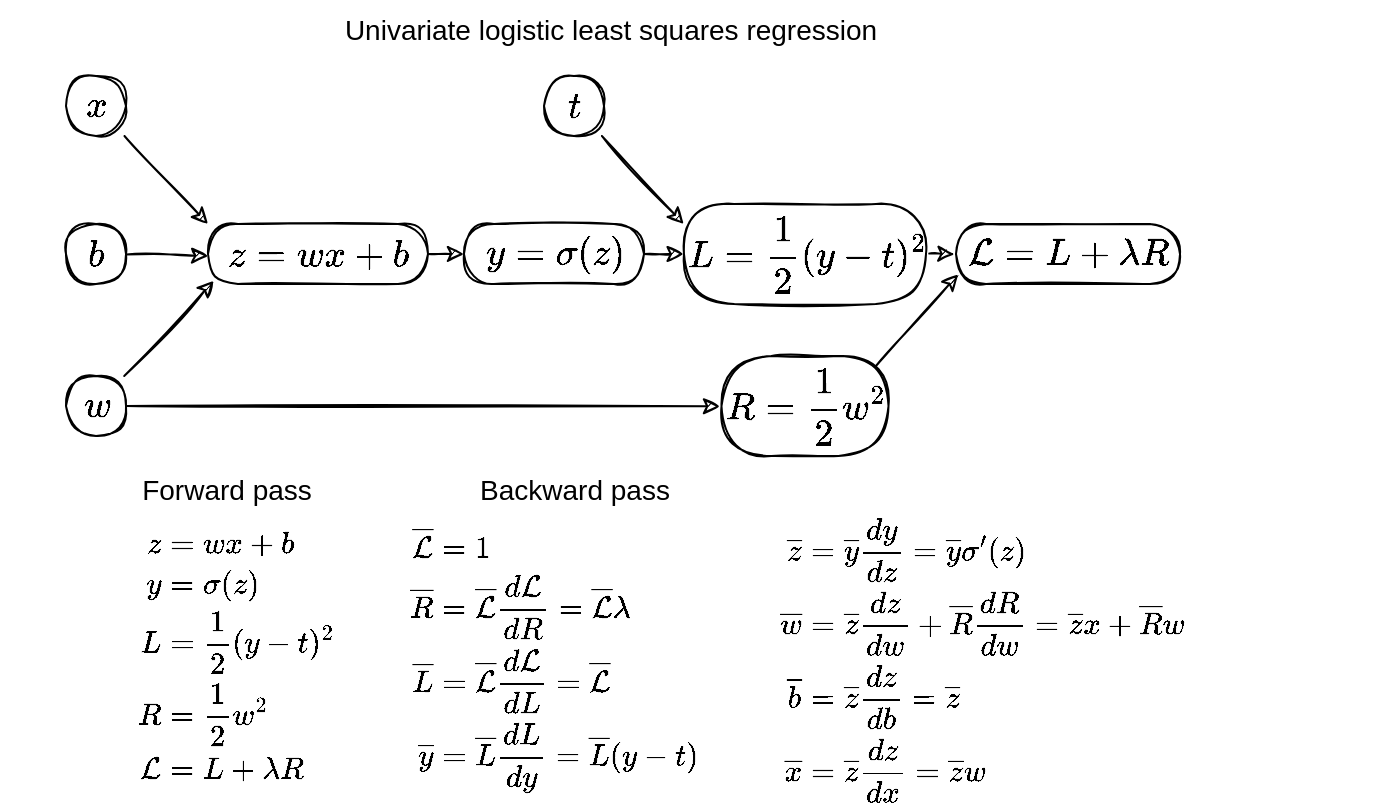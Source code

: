 <mxfile version="20.2.8" type="device"><diagram id="QDn_BlrHO55r5rmfHoRt" name="Page-1"><mxGraphModel dx="2071" dy="1462" grid="1" gridSize="10" guides="1" tooltips="1" connect="1" arrows="1" fold="1" page="1" pageScale="1" pageWidth="583" pageHeight="413" math="1" shadow="0"><root><mxCell id="0"/><mxCell id="1" parent="0"/><mxCell id="eVMmpQCGPnKIH-QmN2vH-2" value="Univariate logistic least squares regression" style="text;html=1;align=center;verticalAlign=middle;resizable=0;points=[];autosize=1;strokeColor=none;fillColor=none;fontSize=14;fontFamily=Helvetica;sketch=1;" parent="1" vertex="1"><mxGeometry x="147" width="290" height="30" as="geometry"/></mxCell><mxCell id="eVMmpQCGPnKIH-QmN2vH-14" style="edgeStyle=none;rounded=0;orthogonalLoop=1;jettySize=auto;html=1;fontFamily=Helvetica;fontSize=16;entryX=0.026;entryY=0.947;entryDx=0;entryDy=0;entryPerimeter=0;sketch=1;" parent="1" source="eVMmpQCGPnKIH-QmN2vH-4" target="eVMmpQCGPnKIH-QmN2vH-8" edge="1"><mxGeometry relative="1" as="geometry"/></mxCell><mxCell id="oLaaSfKUyIoGlFxmRTIS-3" style="edgeStyle=none;rounded=0;sketch=1;orthogonalLoop=1;jettySize=auto;html=1;entryX=0.003;entryY=0.503;entryDx=0;entryDy=0;entryPerimeter=0;fontFamily=Helvetica;fontSize=16;" parent="1" source="eVMmpQCGPnKIH-QmN2vH-4" target="oLaaSfKUyIoGlFxmRTIS-2" edge="1"><mxGeometry relative="1" as="geometry"/></mxCell><mxCell id="eVMmpQCGPnKIH-QmN2vH-4" value="$$w$$" style="text;html=1;align=center;verticalAlign=middle;resizable=1;points=[];autosize=1;strokeColor=default;fillColor=none;fontSize=16;fontFamily=Helvetica;rounded=1;glass=0;shadow=0;sketch=1;arcSize=50;" parent="1" vertex="1"><mxGeometry x="20" y="188" width="30" height="30" as="geometry"/></mxCell><mxCell id="eVMmpQCGPnKIH-QmN2vH-15" style="edgeStyle=none;rounded=0;orthogonalLoop=1;jettySize=auto;html=1;entryX=0.001;entryY=0.533;entryDx=0;entryDy=0;entryPerimeter=0;fontFamily=Helvetica;fontSize=16;sketch=1;" parent="1" source="eVMmpQCGPnKIH-QmN2vH-5" target="eVMmpQCGPnKIH-QmN2vH-8" edge="1"><mxGeometry relative="1" as="geometry"/></mxCell><mxCell id="eVMmpQCGPnKIH-QmN2vH-5" value="$$b$$" style="text;html=1;align=center;verticalAlign=middle;resizable=1;points=[];autosize=1;strokeColor=default;fillColor=none;fontSize=16;fontFamily=Helvetica;rounded=1;glass=0;shadow=0;sketch=1;arcSize=50;" parent="1" vertex="1"><mxGeometry x="20" y="112" width="30" height="30" as="geometry"/></mxCell><mxCell id="eVMmpQCGPnKIH-QmN2vH-13" style="rounded=0;orthogonalLoop=1;jettySize=auto;html=1;fontFamily=Helvetica;fontSize=16;entryX=0;entryY=0;entryDx=0;entryDy=0;entryPerimeter=0;sketch=1;" parent="1" source="eVMmpQCGPnKIH-QmN2vH-6" target="eVMmpQCGPnKIH-QmN2vH-8" edge="1"><mxGeometry relative="1" as="geometry"/></mxCell><mxCell id="eVMmpQCGPnKIH-QmN2vH-6" value="$$x$$" style="text;html=1;align=center;verticalAlign=middle;resizable=1;points=[];autosize=1;strokeColor=default;fillColor=none;fontSize=16;fontFamily=Helvetica;rounded=1;glass=0;shadow=0;sketch=1;arcSize=50;" parent="1" vertex="1"><mxGeometry x="20" y="38" width="30" height="30" as="geometry"/></mxCell><mxCell id="eVMmpQCGPnKIH-QmN2vH-17" style="edgeStyle=none;rounded=0;orthogonalLoop=1;jettySize=auto;html=1;fontFamily=Helvetica;fontSize=16;sketch=1;" parent="1" source="eVMmpQCGPnKIH-QmN2vH-8" target="eVMmpQCGPnKIH-QmN2vH-9" edge="1"><mxGeometry relative="1" as="geometry"/></mxCell><mxCell id="eVMmpQCGPnKIH-QmN2vH-8" value="$$z = wx + b$$" style="text;html=1;align=center;verticalAlign=middle;resizable=1;points=[];autosize=1;strokeColor=default;fillColor=none;fontSize=16;fontFamily=Helvetica;labelBackgroundColor=none;labelBorderColor=none;noLabel=0;snapToPoint=1;fixDash=0;rounded=1;glass=0;shadow=0;sketch=1;arcSize=50;" parent="1" vertex="1"><mxGeometry x="91" y="112" width="110" height="30" as="geometry"/></mxCell><mxCell id="eVMmpQCGPnKIH-QmN2vH-21" style="edgeStyle=none;rounded=0;sketch=1;orthogonalLoop=1;jettySize=auto;html=1;entryX=0.007;entryY=0.5;entryDx=0;entryDy=0;entryPerimeter=0;fontFamily=Helvetica;fontSize=16;" parent="1" source="eVMmpQCGPnKIH-QmN2vH-9" target="eVMmpQCGPnKIH-QmN2vH-19" edge="1"><mxGeometry relative="1" as="geometry"/></mxCell><mxCell id="eVMmpQCGPnKIH-QmN2vH-9" value="$$y = \sigma(z)$$" style="text;html=1;align=center;verticalAlign=middle;resizable=1;points=[];autosize=1;strokeColor=default;fillColor=none;fontSize=16;fontFamily=Helvetica;snapToPoint=1;rounded=1;glass=0;shadow=0;sketch=1;arcSize=50;" parent="1" vertex="1"><mxGeometry x="219" y="112" width="90" height="30" as="geometry"/></mxCell><mxCell id="oLaaSfKUyIoGlFxmRTIS-5" style="edgeStyle=none;rounded=0;sketch=1;orthogonalLoop=1;jettySize=auto;html=1;entryX=0.002;entryY=0.503;entryDx=0;entryDy=0;entryPerimeter=0;fontFamily=Helvetica;fontSize=16;exitX=1.005;exitY=0.496;exitDx=0;exitDy=0;exitPerimeter=0;" parent="1" source="eVMmpQCGPnKIH-QmN2vH-19" target="oLaaSfKUyIoGlFxmRTIS-4" edge="1"><mxGeometry relative="1" as="geometry"/></mxCell><mxCell id="eVMmpQCGPnKIH-QmN2vH-19" value="$$L = \frac{1}{2} (y-t)^2$$" style="text;html=1;align=center;verticalAlign=middle;resizable=1;points=[];autosize=1;strokeColor=default;fillColor=none;fontSize=16;fontFamily=Helvetica;rounded=1;sketch=1;arcSize=50;perimeterSpacing=1;strokeWidth=1;shadow=0;glass=0;imageHeight=24;snapToPoint=1;fixDash=0;perimeter=none;container=0;collapsible=0;expand=1;" parent="1" vertex="1"><mxGeometry x="329" y="102" width="121" height="50" as="geometry"/></mxCell><mxCell id="oLaaSfKUyIoGlFxmRTIS-1" style="edgeStyle=none;rounded=0;sketch=1;orthogonalLoop=1;jettySize=auto;html=1;entryX=0.007;entryY=0.212;entryDx=0;entryDy=0;entryPerimeter=0;fontFamily=Helvetica;fontSize=16;" parent="1" source="eVMmpQCGPnKIH-QmN2vH-22" target="eVMmpQCGPnKIH-QmN2vH-19" edge="1"><mxGeometry relative="1" as="geometry"/></mxCell><mxCell id="eVMmpQCGPnKIH-QmN2vH-22" value="$$t$$" style="text;html=1;align=center;verticalAlign=middle;resizable=1;points=[];autosize=1;strokeColor=default;fillColor=none;fontSize=16;fontFamily=Helvetica;rounded=1;glass=0;shadow=0;sketch=1;arcSize=50;" parent="1" vertex="1"><mxGeometry x="259" y="38" width="30" height="30" as="geometry"/></mxCell><mxCell id="oLaaSfKUyIoGlFxmRTIS-6" style="edgeStyle=none;rounded=0;sketch=1;orthogonalLoop=1;jettySize=auto;html=1;entryX=0.018;entryY=0.818;entryDx=0;entryDy=0;entryPerimeter=0;fontFamily=Helvetica;fontSize=16;exitX=0.915;exitY=0.115;exitDx=0;exitDy=0;exitPerimeter=0;" parent="1" source="oLaaSfKUyIoGlFxmRTIS-2" target="oLaaSfKUyIoGlFxmRTIS-4" edge="1"><mxGeometry relative="1" as="geometry"/></mxCell><mxCell id="oLaaSfKUyIoGlFxmRTIS-2" value="$$R = \frac{1}{2} w^2$$" style="text;html=1;align=center;verticalAlign=middle;resizable=1;points=[];autosize=1;strokeColor=default;fillColor=none;fontSize=16;fontFamily=Helvetica;rounded=1;sketch=1;arcSize=50;perimeterSpacing=1;strokeWidth=1;shadow=0;glass=0;imageHeight=24;snapToPoint=1;fixDash=0;perimeter=none;container=0;collapsible=0;expand=1;" parent="1" vertex="1"><mxGeometry x="347.75" y="178" width="83.5" height="50" as="geometry"/></mxCell><mxCell id="oLaaSfKUyIoGlFxmRTIS-4" value="$$\mathcal{L} = L + \lambda R$$" style="text;html=1;align=center;verticalAlign=middle;resizable=1;points=[];autosize=1;strokeColor=default;fillColor=none;fontSize=16;fontFamily=Helvetica;rounded=1;sketch=1;arcSize=50;perimeterSpacing=1;strokeWidth=1;shadow=0;glass=0;imageHeight=24;snapToPoint=1;fixDash=0;perimeter=none;container=0;collapsible=0;expand=1;" parent="1" vertex="1"><mxGeometry x="465" y="112" width="112" height="30" as="geometry"/></mxCell><mxCell id="oLaaSfKUyIoGlFxmRTIS-7" value="Forward pass" style="text;html=1;align=center;verticalAlign=middle;resizable=0;points=[];autosize=1;strokeColor=none;fillColor=none;fontSize=14;fontFamily=Helvetica;" parent="1" vertex="1"><mxGeometry x="45" y="230" width="110" height="30" as="geometry"/></mxCell><mxCell id="oLaaSfKUyIoGlFxmRTIS-8" value="Backward pass" style="text;html=1;align=center;verticalAlign=middle;resizable=0;points=[];autosize=1;strokeColor=none;fillColor=none;fontSize=14;fontFamily=Helvetica;" parent="1" vertex="1"><mxGeometry x="214" y="230" width="120" height="30" as="geometry"/></mxCell><mxCell id="oLaaSfKUyIoGlFxmRTIS-9" value="$$\begin{align*} &lt;br style=&quot;font-size: 13px;&quot;&gt;z &amp;amp;= wx + b \\ &lt;br style=&quot;font-size: 13px;&quot;&gt;y &amp;amp;= \sigma(z)\\&lt;br style=&quot;font-size: 13px;&quot;&gt;L &amp;amp;= \frac{1}{2}(y-t)^2 \\&lt;br style=&quot;font-size: 13px;&quot;&gt;R &amp;amp;= \frac{1}{2}&lt;br style=&quot;font-size: 13px;&quot;&gt;w^2 \\&lt;br style=&quot;font-size: 13px;&quot;&gt;\mathcal{L} &amp;amp;= L + \lambda R&lt;br style=&quot;font-size: 13px;&quot;&gt;\end{align*}&lt;br style=&quot;font-size: 13px;&quot;&gt;$$" style="text;html=1;align=center;verticalAlign=middle;resizable=1;points=[];autosize=1;strokeColor=none;fillColor=none;fontSize=13;fontFamily=Helvetica;" parent="1" vertex="1"><mxGeometry x="40" y="254" width="130" height="150" as="geometry"/></mxCell><mxCell id="oLaaSfKUyIoGlFxmRTIS-10" value="$$\begin{align*}&lt;br&gt;\overline{\mathcal{L}} &amp;amp;= 1\\&lt;br&gt;\overline{R} &amp;amp;= \overline{\mathcal{L}} \frac{d \mathcal{L}}{d R} = \overline{\mathcal{L}}&amp;nbsp; \lambda\\&lt;br&gt;\overline{L} &amp;amp;=\overline{\mathcal{L}} \frac{d \mathcal{L}}{d L} =\overline{\mathcal{L}}&amp;nbsp;\\&lt;br&gt;\overline{y} &amp;amp;= \overline{L}\frac{dL}{dy}=\overline{L} (y-t)\\&lt;br&gt;\end{align*}&lt;br&gt;$$" style="text;html=1;align=center;verticalAlign=middle;resizable=1;points=[];autosize=1;strokeColor=none;fillColor=none;fontSize=13;fontFamily=Helvetica;" parent="1" vertex="1"><mxGeometry x="176" y="269" width="176" height="120" as="geometry"/></mxCell><mxCell id="oLaaSfKUyIoGlFxmRTIS-11" value="$$\begin{align*}&lt;br&gt;\overline{z} &amp;amp;=\overline{y} \frac{dy}{dz} =\overline{y} \sigma'(z)\\&lt;br&gt;\overline{w} &amp;amp;=\overline{z} \frac{dz}{dw} + \overline{R} \frac{dR}{dw}&lt;br&gt;=\overline{z} x +\overline{R} w\\&lt;br&gt;\overline{b} &amp;amp;=\overline{z} \frac{dz}{db} =\overline{z}\\&lt;br&gt;\overline{x} &amp;amp;=\overline{z} \frac{dz}{dx} =\overline{z}w&lt;br&gt;\end{align*}&lt;br&gt;$$" style="text;html=1;align=center;verticalAlign=middle;resizable=1;points=[];autosize=1;strokeColor=none;fillColor=none;fontSize=13;fontFamily=Helvetica;" parent="1" vertex="1"><mxGeometry x="378" y="260" width="199" height="140" as="geometry"/></mxCell></root></mxGraphModel></diagram></mxfile>